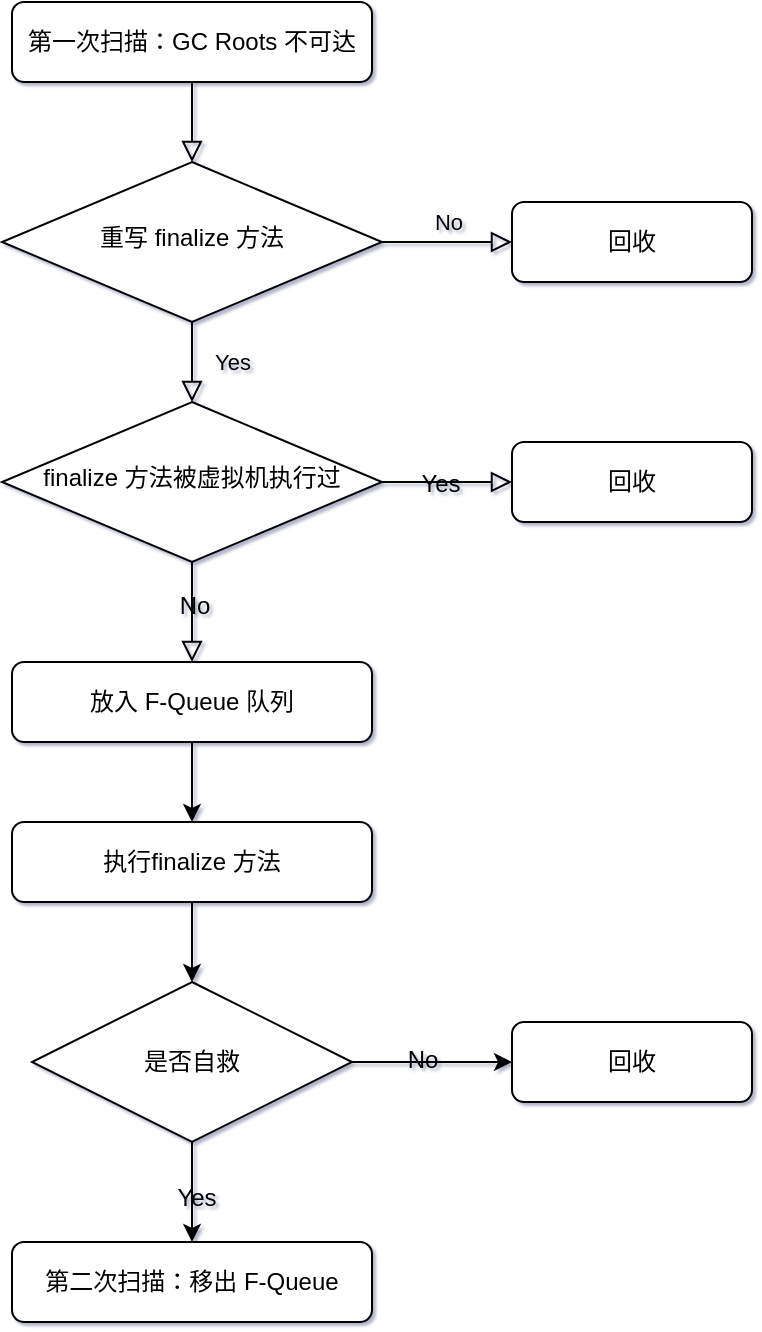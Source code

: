 <mxfile version="12.4.2" type="device" pages="1"><diagram id="C5RBs43oDa-KdzZeNtuy" name="Page-1"><mxGraphModel dx="1106" dy="1003" grid="1" gridSize="10" guides="1" tooltips="1" connect="1" arrows="1" fold="1" page="1" pageScale="1" pageWidth="827" pageHeight="1169" background="none" math="0" shadow="1"><root><mxCell id="WIyWlLk6GJQsqaUBKTNV-0"/><mxCell id="WIyWlLk6GJQsqaUBKTNV-1" parent="WIyWlLk6GJQsqaUBKTNV-0"/><mxCell id="WIyWlLk6GJQsqaUBKTNV-2" value="" style="rounded=0;html=1;jettySize=auto;orthogonalLoop=1;fontSize=11;endArrow=block;endFill=0;endSize=8;strokeWidth=1;shadow=0;labelBackgroundColor=none;edgeStyle=orthogonalEdgeStyle;labelBorderColor=none;" parent="WIyWlLk6GJQsqaUBKTNV-1" source="WIyWlLk6GJQsqaUBKTNV-3" target="WIyWlLk6GJQsqaUBKTNV-6" edge="1"><mxGeometry relative="1" as="geometry"/></mxCell><mxCell id="WIyWlLk6GJQsqaUBKTNV-3" value="第一次扫描：GC Roots 不可达" style="rounded=1;whiteSpace=wrap;html=1;fontSize=12;glass=0;strokeWidth=1;shadow=0;labelBorderColor=none;labelBackgroundColor=none;" parent="WIyWlLk6GJQsqaUBKTNV-1" vertex="1"><mxGeometry x="130" y="70" width="180" height="40" as="geometry"/></mxCell><mxCell id="WIyWlLk6GJQsqaUBKTNV-4" value="Yes" style="rounded=0;html=1;jettySize=auto;orthogonalLoop=1;fontSize=11;endArrow=block;endFill=0;endSize=8;strokeWidth=1;shadow=0;labelBackgroundColor=none;edgeStyle=orthogonalEdgeStyle;labelBorderColor=none;" parent="WIyWlLk6GJQsqaUBKTNV-1" source="WIyWlLk6GJQsqaUBKTNV-6" target="WIyWlLk6GJQsqaUBKTNV-10" edge="1"><mxGeometry y="20" relative="1" as="geometry"><mxPoint as="offset"/></mxGeometry></mxCell><mxCell id="WIyWlLk6GJQsqaUBKTNV-5" value="No" style="edgeStyle=orthogonalEdgeStyle;rounded=0;html=1;jettySize=auto;orthogonalLoop=1;fontSize=11;endArrow=block;endFill=0;endSize=8;strokeWidth=1;shadow=0;labelBackgroundColor=none;labelBorderColor=none;" parent="WIyWlLk6GJQsqaUBKTNV-1" source="WIyWlLk6GJQsqaUBKTNV-6" target="WIyWlLk6GJQsqaUBKTNV-7" edge="1"><mxGeometry y="10" relative="1" as="geometry"><mxPoint as="offset"/></mxGeometry></mxCell><mxCell id="WIyWlLk6GJQsqaUBKTNV-6" value="重写 finalize 方法" style="rhombus;whiteSpace=wrap;html=1;shadow=0;fontFamily=Helvetica;fontSize=12;align=center;strokeWidth=1;spacing=6;spacingTop=-4;labelBorderColor=none;labelBackgroundColor=none;" parent="WIyWlLk6GJQsqaUBKTNV-1" vertex="1"><mxGeometry x="125" y="150" width="190" height="80" as="geometry"/></mxCell><mxCell id="WIyWlLk6GJQsqaUBKTNV-7" value="回收" style="rounded=1;whiteSpace=wrap;html=1;fontSize=12;glass=0;strokeWidth=1;shadow=0;labelBorderColor=none;labelBackgroundColor=none;" parent="WIyWlLk6GJQsqaUBKTNV-1" vertex="1"><mxGeometry x="380" y="170" width="120" height="40" as="geometry"/></mxCell><mxCell id="WIyWlLk6GJQsqaUBKTNV-8" value="" style="rounded=0;html=1;jettySize=auto;orthogonalLoop=1;fontSize=11;endArrow=block;endFill=0;endSize=8;strokeWidth=1;shadow=0;labelBackgroundColor=none;edgeStyle=orthogonalEdgeStyle;labelBorderColor=none;" parent="WIyWlLk6GJQsqaUBKTNV-1" source="WIyWlLk6GJQsqaUBKTNV-10" target="WIyWlLk6GJQsqaUBKTNV-11" edge="1"><mxGeometry x="0.333" y="20" relative="1" as="geometry"><mxPoint as="offset"/></mxGeometry></mxCell><mxCell id="UfcgzR0dSdC9-x-0oCQR-8" value="No" style="text;html=1;align=center;verticalAlign=middle;resizable=0;points=[];labelBackgroundColor=none;labelBorderColor=none;" parent="WIyWlLk6GJQsqaUBKTNV-8" vertex="1" connectable="0"><mxGeometry x="-0.133" y="1" relative="1" as="geometry"><mxPoint as="offset"/></mxGeometry></mxCell><mxCell id="WIyWlLk6GJQsqaUBKTNV-9" value="" style="edgeStyle=orthogonalEdgeStyle;rounded=0;html=1;jettySize=auto;orthogonalLoop=1;fontSize=11;endArrow=block;endFill=0;endSize=8;strokeWidth=1;shadow=0;labelBackgroundColor=none;labelBorderColor=none;" parent="WIyWlLk6GJQsqaUBKTNV-1" source="WIyWlLk6GJQsqaUBKTNV-10" target="WIyWlLk6GJQsqaUBKTNV-12" edge="1"><mxGeometry y="10" relative="1" as="geometry"><mxPoint as="offset"/></mxGeometry></mxCell><mxCell id="UfcgzR0dSdC9-x-0oCQR-9" value="Yes" style="text;html=1;align=center;verticalAlign=middle;resizable=0;points=[];labelBackgroundColor=none;labelBorderColor=none;" parent="WIyWlLk6GJQsqaUBKTNV-9" vertex="1" connectable="0"><mxGeometry x="-0.117" y="-1" relative="1" as="geometry"><mxPoint as="offset"/></mxGeometry></mxCell><mxCell id="WIyWlLk6GJQsqaUBKTNV-10" value="finalize 方法被虚拟机执行过" style="rhombus;whiteSpace=wrap;html=1;shadow=0;fontFamily=Helvetica;fontSize=12;align=center;strokeWidth=1;spacing=6;spacingTop=-4;labelBorderColor=none;labelBackgroundColor=none;" parent="WIyWlLk6GJQsqaUBKTNV-1" vertex="1"><mxGeometry x="125" y="270" width="190" height="80" as="geometry"/></mxCell><mxCell id="UfcgzR0dSdC9-x-0oCQR-1" value="" style="edgeStyle=orthogonalEdgeStyle;rounded=0;orthogonalLoop=1;jettySize=auto;html=1;labelBorderColor=none;labelBackgroundColor=none;" parent="WIyWlLk6GJQsqaUBKTNV-1" source="WIyWlLk6GJQsqaUBKTNV-11" target="UfcgzR0dSdC9-x-0oCQR-0" edge="1"><mxGeometry relative="1" as="geometry"/></mxCell><mxCell id="WIyWlLk6GJQsqaUBKTNV-11" value="放入 F-Queue 队列" style="rounded=1;whiteSpace=wrap;html=1;fontSize=12;glass=0;strokeWidth=1;shadow=0;labelBorderColor=none;labelBackgroundColor=none;" parent="WIyWlLk6GJQsqaUBKTNV-1" vertex="1"><mxGeometry x="130" y="400" width="180" height="40" as="geometry"/></mxCell><mxCell id="UfcgzR0dSdC9-x-0oCQR-3" value="" style="edgeStyle=orthogonalEdgeStyle;rounded=0;orthogonalLoop=1;jettySize=auto;html=1;entryX=0.5;entryY=0;entryDx=0;entryDy=0;entryPerimeter=0;labelBorderColor=none;labelBackgroundColor=none;" parent="WIyWlLk6GJQsqaUBKTNV-1" source="UfcgzR0dSdC9-x-0oCQR-0" target="UfcgzR0dSdC9-x-0oCQR-4" edge="1"><mxGeometry relative="1" as="geometry"><mxPoint x="220" y="670" as="targetPoint"/></mxGeometry></mxCell><mxCell id="UfcgzR0dSdC9-x-0oCQR-0" value="执行finalize 方法" style="rounded=1;whiteSpace=wrap;html=1;fontSize=12;glass=0;strokeWidth=1;shadow=0;labelBorderColor=none;labelBackgroundColor=none;" parent="WIyWlLk6GJQsqaUBKTNV-1" vertex="1"><mxGeometry x="130" y="480" width="180" height="40" as="geometry"/></mxCell><mxCell id="WIyWlLk6GJQsqaUBKTNV-12" value="回收" style="rounded=1;whiteSpace=wrap;html=1;fontSize=12;glass=0;strokeWidth=1;shadow=0;labelBorderColor=none;labelBackgroundColor=none;" parent="WIyWlLk6GJQsqaUBKTNV-1" vertex="1"><mxGeometry x="380" y="290" width="120" height="40" as="geometry"/></mxCell><mxCell id="UfcgzR0dSdC9-x-0oCQR-6" value="" style="edgeStyle=orthogonalEdgeStyle;rounded=0;orthogonalLoop=1;jettySize=auto;html=1;entryX=0.5;entryY=0;entryDx=0;entryDy=0;labelBorderColor=none;labelBackgroundColor=none;" parent="WIyWlLk6GJQsqaUBKTNV-1" source="UfcgzR0dSdC9-x-0oCQR-4" target="UfcgzR0dSdC9-x-0oCQR-13" edge="1"><mxGeometry relative="1" as="geometry"><mxPoint x="220" y="710" as="targetPoint"/></mxGeometry></mxCell><mxCell id="UfcgzR0dSdC9-x-0oCQR-7" value="Yes" style="text;html=1;align=center;verticalAlign=middle;resizable=0;points=[];labelBackgroundColor=none;labelBorderColor=none;" parent="UfcgzR0dSdC9-x-0oCQR-6" vertex="1" connectable="0"><mxGeometry x="0.1" y="2" relative="1" as="geometry"><mxPoint as="offset"/></mxGeometry></mxCell><mxCell id="UfcgzR0dSdC9-x-0oCQR-11" value="" style="edgeStyle=orthogonalEdgeStyle;rounded=0;orthogonalLoop=1;jettySize=auto;html=1;entryX=0;entryY=0.5;entryDx=0;entryDy=0;labelBorderColor=none;labelBackgroundColor=none;" parent="WIyWlLk6GJQsqaUBKTNV-1" source="UfcgzR0dSdC9-x-0oCQR-4" target="UfcgzR0dSdC9-x-0oCQR-17" edge="1"><mxGeometry relative="1" as="geometry"><mxPoint x="363" y="605" as="targetPoint"/></mxGeometry></mxCell><mxCell id="UfcgzR0dSdC9-x-0oCQR-12" value="No" style="text;html=1;align=center;verticalAlign=middle;resizable=0;points=[];labelBackgroundColor=none;labelBorderColor=none;" parent="UfcgzR0dSdC9-x-0oCQR-11" vertex="1" connectable="0"><mxGeometry x="-0.125" y="1" relative="1" as="geometry"><mxPoint as="offset"/></mxGeometry></mxCell><mxCell id="UfcgzR0dSdC9-x-0oCQR-4" value="是否自救" style="strokeWidth=1;html=1;shape=mxgraph.flowchart.decision;whiteSpace=wrap;labelBorderColor=none;labelBackgroundColor=none;" parent="WIyWlLk6GJQsqaUBKTNV-1" vertex="1"><mxGeometry x="140" y="560" width="160" height="80" as="geometry"/></mxCell><mxCell id="UfcgzR0dSdC9-x-0oCQR-13" value="第二次扫描：移出 F-Queue" style="rounded=1;whiteSpace=wrap;html=1;fontSize=12;glass=0;strokeWidth=1;shadow=0;labelBorderColor=none;labelBackgroundColor=none;" parent="WIyWlLk6GJQsqaUBKTNV-1" vertex="1"><mxGeometry x="130" y="690" width="180" height="40" as="geometry"/></mxCell><mxCell id="UfcgzR0dSdC9-x-0oCQR-17" value="回收" style="rounded=1;whiteSpace=wrap;html=1;fontSize=12;glass=0;strokeWidth=1;shadow=0;labelBorderColor=none;labelBackgroundColor=none;" parent="WIyWlLk6GJQsqaUBKTNV-1" vertex="1"><mxGeometry x="380" y="580" width="120" height="40" as="geometry"/></mxCell></root></mxGraphModel></diagram></mxfile>